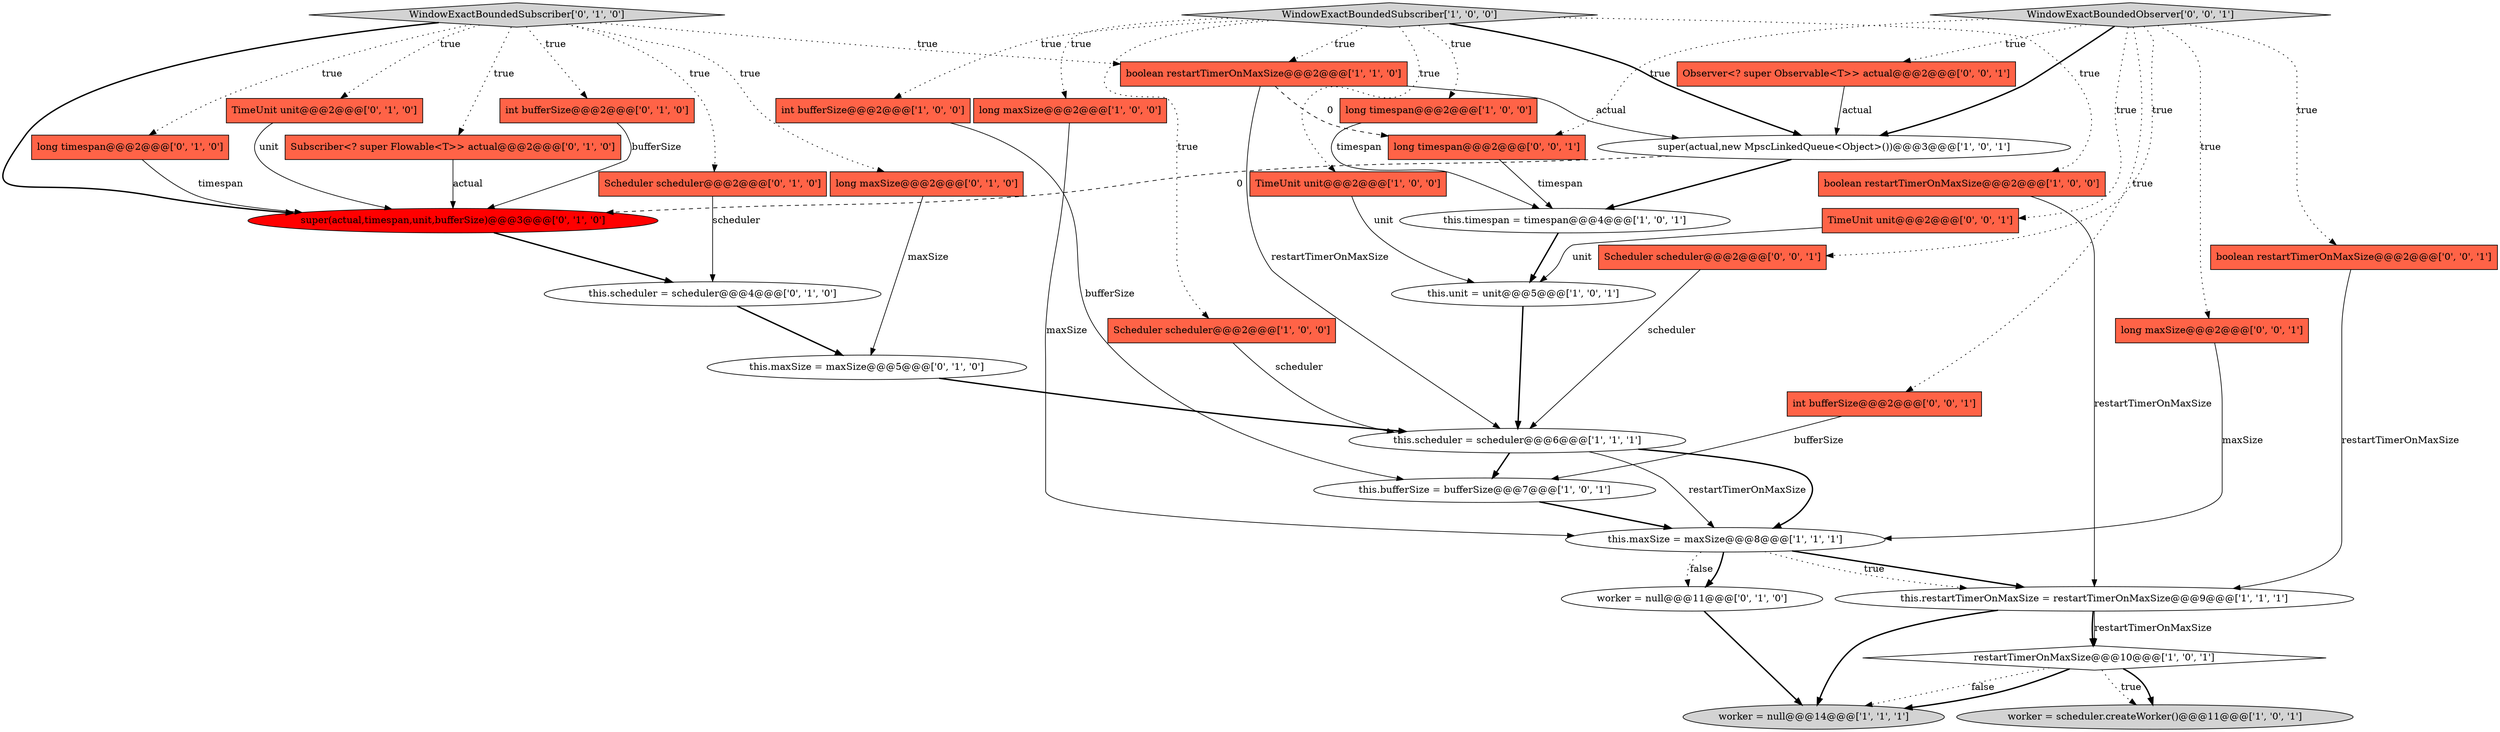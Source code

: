 digraph {
17 [style = filled, label = "WindowExactBoundedSubscriber['1', '0', '0']", fillcolor = lightgray, shape = diamond image = "AAA0AAABBB1BBB"];
5 [style = filled, label = "this.maxSize = maxSize@@@8@@@['1', '1', '1']", fillcolor = white, shape = ellipse image = "AAA0AAABBB1BBB"];
2 [style = filled, label = "long maxSize@@@2@@@['1', '0', '0']", fillcolor = tomato, shape = box image = "AAA0AAABBB1BBB"];
1 [style = filled, label = "this.unit = unit@@@5@@@['1', '0', '1']", fillcolor = white, shape = ellipse image = "AAA0AAABBB1BBB"];
10 [style = filled, label = "long timespan@@@2@@@['1', '0', '0']", fillcolor = tomato, shape = box image = "AAA0AAABBB1BBB"];
25 [style = filled, label = "this.scheduler = scheduler@@@4@@@['0', '1', '0']", fillcolor = white, shape = ellipse image = "AAA0AAABBB2BBB"];
13 [style = filled, label = "int bufferSize@@@2@@@['1', '0', '0']", fillcolor = tomato, shape = box image = "AAA0AAABBB1BBB"];
35 [style = filled, label = "long maxSize@@@2@@@['0', '0', '1']", fillcolor = tomato, shape = box image = "AAA0AAABBB3BBB"];
20 [style = filled, label = "worker = null@@@11@@@['0', '1', '0']", fillcolor = white, shape = ellipse image = "AAA0AAABBB2BBB"];
24 [style = filled, label = "long timespan@@@2@@@['0', '1', '0']", fillcolor = tomato, shape = box image = "AAA0AAABBB2BBB"];
12 [style = filled, label = "this.timespan = timespan@@@4@@@['1', '0', '1']", fillcolor = white, shape = ellipse image = "AAA0AAABBB1BBB"];
23 [style = filled, label = "TimeUnit unit@@@2@@@['0', '1', '0']", fillcolor = tomato, shape = box image = "AAA0AAABBB2BBB"];
31 [style = filled, label = "int bufferSize@@@2@@@['0', '0', '1']", fillcolor = tomato, shape = box image = "AAA0AAABBB3BBB"];
26 [style = filled, label = "Scheduler scheduler@@@2@@@['0', '1', '0']", fillcolor = tomato, shape = box image = "AAA0AAABBB2BBB"];
14 [style = filled, label = "boolean restartTimerOnMaxSize@@@2@@@['1', '0', '0']", fillcolor = tomato, shape = box image = "AAA0AAABBB1BBB"];
7 [style = filled, label = "worker = scheduler.createWorker()@@@11@@@['1', '0', '1']", fillcolor = lightgray, shape = ellipse image = "AAA0AAABBB1BBB"];
8 [style = filled, label = "worker = null@@@14@@@['1', '1', '1']", fillcolor = lightgray, shape = ellipse image = "AAA0AAABBB1BBB"];
27 [style = filled, label = "super(actual,timespan,unit,bufferSize)@@@3@@@['0', '1', '0']", fillcolor = red, shape = ellipse image = "AAA1AAABBB2BBB"];
15 [style = filled, label = "boolean restartTimerOnMaxSize@@@2@@@['1', '1', '0']", fillcolor = tomato, shape = box image = "AAA0AAABBB1BBB"];
29 [style = filled, label = "boolean restartTimerOnMaxSize@@@2@@@['0', '0', '1']", fillcolor = tomato, shape = box image = "AAA0AAABBB3BBB"];
30 [style = filled, label = "TimeUnit unit@@@2@@@['0', '0', '1']", fillcolor = tomato, shape = box image = "AAA0AAABBB3BBB"];
0 [style = filled, label = "this.scheduler = scheduler@@@6@@@['1', '1', '1']", fillcolor = white, shape = ellipse image = "AAA0AAABBB1BBB"];
16 [style = filled, label = "this.restartTimerOnMaxSize = restartTimerOnMaxSize@@@9@@@['1', '1', '1']", fillcolor = white, shape = ellipse image = "AAA0AAABBB1BBB"];
22 [style = filled, label = "Subscriber<? super Flowable<T>> actual@@@2@@@['0', '1', '0']", fillcolor = tomato, shape = box image = "AAA0AAABBB2BBB"];
36 [style = filled, label = "long timespan@@@2@@@['0', '0', '1']", fillcolor = tomato, shape = box image = "AAA0AAABBB3BBB"];
3 [style = filled, label = "super(actual,new MpscLinkedQueue<Object>())@@@3@@@['1', '0', '1']", fillcolor = white, shape = ellipse image = "AAA0AAABBB1BBB"];
32 [style = filled, label = "WindowExactBoundedObserver['0', '0', '1']", fillcolor = lightgray, shape = diamond image = "AAA0AAABBB3BBB"];
33 [style = filled, label = "Observer<? super Observable<T>> actual@@@2@@@['0', '0', '1']", fillcolor = tomato, shape = box image = "AAA0AAABBB3BBB"];
34 [style = filled, label = "Scheduler scheduler@@@2@@@['0', '0', '1']", fillcolor = tomato, shape = box image = "AAA0AAABBB3BBB"];
6 [style = filled, label = "restartTimerOnMaxSize@@@10@@@['1', '0', '1']", fillcolor = white, shape = diamond image = "AAA0AAABBB1BBB"];
21 [style = filled, label = "int bufferSize@@@2@@@['0', '1', '0']", fillcolor = tomato, shape = box image = "AAA0AAABBB2BBB"];
19 [style = filled, label = "WindowExactBoundedSubscriber['0', '1', '0']", fillcolor = lightgray, shape = diamond image = "AAA0AAABBB2BBB"];
28 [style = filled, label = "this.maxSize = maxSize@@@5@@@['0', '1', '0']", fillcolor = white, shape = ellipse image = "AAA0AAABBB2BBB"];
4 [style = filled, label = "this.bufferSize = bufferSize@@@7@@@['1', '0', '1']", fillcolor = white, shape = ellipse image = "AAA0AAABBB1BBB"];
9 [style = filled, label = "Scheduler scheduler@@@2@@@['1', '0', '0']", fillcolor = tomato, shape = box image = "AAA0AAABBB1BBB"];
18 [style = filled, label = "long maxSize@@@2@@@['0', '1', '0']", fillcolor = tomato, shape = box image = "AAA0AAABBB2BBB"];
11 [style = filled, label = "TimeUnit unit@@@2@@@['1', '0', '0']", fillcolor = tomato, shape = box image = "AAA0AAABBB1BBB"];
26->25 [style = solid, label="scheduler"];
23->27 [style = solid, label="unit"];
25->28 [style = bold, label=""];
32->35 [style = dotted, label="true"];
32->34 [style = dotted, label="true"];
16->8 [style = bold, label=""];
5->20 [style = bold, label=""];
21->27 [style = solid, label="bufferSize"];
11->1 [style = solid, label="unit"];
16->6 [style = bold, label=""];
3->27 [style = dashed, label="0"];
34->0 [style = solid, label="scheduler"];
0->5 [style = solid, label="restartTimerOnMaxSize"];
14->16 [style = solid, label="restartTimerOnMaxSize"];
19->18 [style = dotted, label="true"];
17->14 [style = dotted, label="true"];
19->23 [style = dotted, label="true"];
33->3 [style = solid, label="actual"];
19->21 [style = dotted, label="true"];
1->0 [style = bold, label=""];
3->12 [style = bold, label=""];
19->24 [style = dotted, label="true"];
19->15 [style = dotted, label="true"];
32->36 [style = dotted, label="true"];
15->36 [style = dashed, label="0"];
12->1 [style = bold, label=""];
15->0 [style = solid, label="restartTimerOnMaxSize"];
9->0 [style = solid, label="scheduler"];
32->33 [style = dotted, label="true"];
22->27 [style = solid, label="actual"];
31->4 [style = solid, label="bufferSize"];
5->16 [style = bold, label=""];
28->0 [style = bold, label=""];
30->1 [style = solid, label="unit"];
17->10 [style = dotted, label="true"];
20->8 [style = bold, label=""];
6->8 [style = dotted, label="false"];
17->15 [style = dotted, label="true"];
18->28 [style = solid, label="maxSize"];
29->16 [style = solid, label="restartTimerOnMaxSize"];
0->4 [style = bold, label=""];
13->4 [style = solid, label="bufferSize"];
19->27 [style = bold, label=""];
15->3 [style = solid, label="actual"];
17->9 [style = dotted, label="true"];
6->8 [style = bold, label=""];
19->22 [style = dotted, label="true"];
5->16 [style = dotted, label="true"];
32->30 [style = dotted, label="true"];
16->6 [style = solid, label="restartTimerOnMaxSize"];
17->3 [style = bold, label=""];
6->7 [style = dotted, label="true"];
5->20 [style = dotted, label="false"];
35->5 [style = solid, label="maxSize"];
17->2 [style = dotted, label="true"];
24->27 [style = solid, label="timespan"];
32->29 [style = dotted, label="true"];
10->12 [style = solid, label="timespan"];
6->7 [style = bold, label=""];
17->13 [style = dotted, label="true"];
32->3 [style = bold, label=""];
4->5 [style = bold, label=""];
27->25 [style = bold, label=""];
36->12 [style = solid, label="timespan"];
32->31 [style = dotted, label="true"];
2->5 [style = solid, label="maxSize"];
19->26 [style = dotted, label="true"];
0->5 [style = bold, label=""];
17->11 [style = dotted, label="true"];
}
